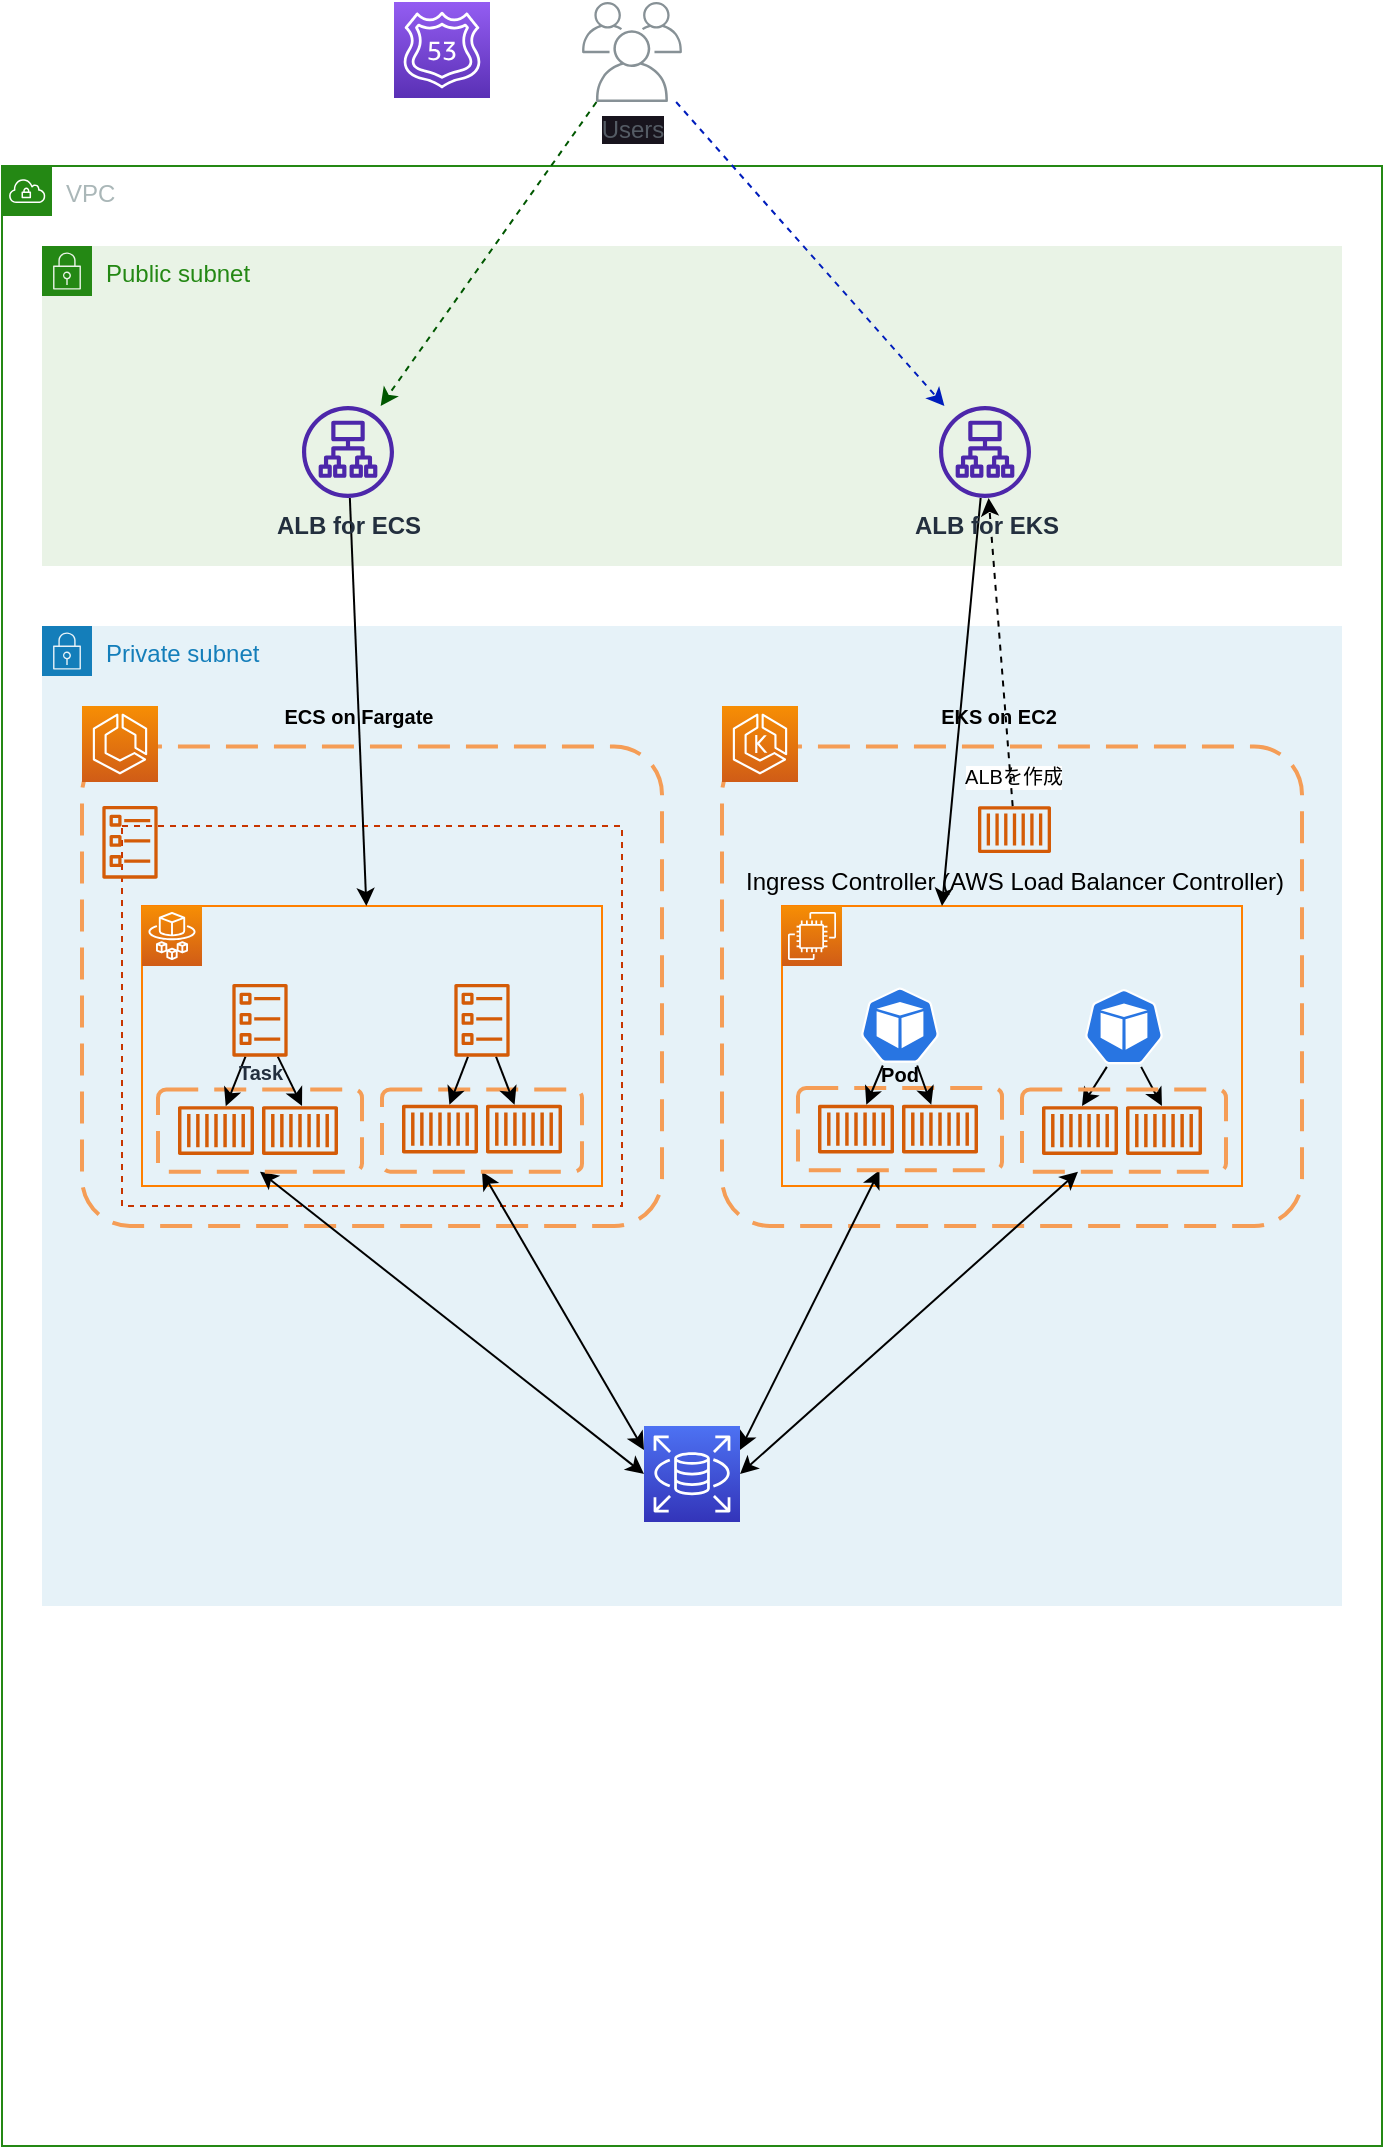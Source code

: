 <mxfile>
    <diagram id="ght9NF0nq7oATLczR1Ys" name="ページ1">
        <mxGraphModel dx="717" dy="1916" grid="1" gridSize="10" guides="1" tooltips="1" connect="1" arrows="1" fold="1" page="1" pageScale="1" pageWidth="827" pageHeight="1169" background="none" math="0" shadow="0">
            <root>
                <mxCell id="0"/>
                <mxCell id="1" parent="0"/>
                <mxCell id="3" value="VPC" style="points=[[0,0],[0.25,0],[0.5,0],[0.75,0],[1,0],[1,0.25],[1,0.5],[1,0.75],[1,1],[0.75,1],[0.5,1],[0.25,1],[0,1],[0,0.75],[0,0.5],[0,0.25]];outlineConnect=0;gradientColor=none;html=1;whiteSpace=wrap;fontSize=12;fontStyle=0;container=0;pointerEvents=0;collapsible=0;recursiveResize=0;shape=mxgraph.aws4.group;grIcon=mxgraph.aws4.group_vpc;strokeColor=#248814;fillColor=none;verticalAlign=top;align=left;spacingLeft=30;fontColor=#AAB7B8;dashed=0;" vertex="1" parent="1">
                    <mxGeometry x="40" y="-80" width="690" height="990" as="geometry"/>
                </mxCell>
                <mxCell id="48" value="" style="edgeStyle=none;orthogonalLoop=1;jettySize=auto;html=1;strokeColor=#000000;fontSize=10;fontColor=none;" edge="1" parent="1">
                    <mxGeometry width="100" relative="1" as="geometry">
                        <mxPoint x="350" y="540" as="sourcePoint"/>
                        <mxPoint x="450" y="540" as="targetPoint"/>
                        <Array as="points"/>
                    </mxGeometry>
                </mxCell>
                <mxCell id="4" value="Private subnet" style="points=[[0,0],[0.25,0],[0.5,0],[0.75,0],[1,0],[1,0.25],[1,0.5],[1,0.75],[1,1],[0.75,1],[0.5,1],[0.25,1],[0,1],[0,0.75],[0,0.5],[0,0.25]];outlineConnect=0;gradientColor=none;html=1;whiteSpace=wrap;fontSize=12;fontStyle=0;container=1;pointerEvents=0;collapsible=0;recursiveResize=0;shape=mxgraph.aws4.group;grIcon=mxgraph.aws4.group_security_group;grStroke=0;strokeColor=#147EBA;fillColor=#E6F2F8;verticalAlign=top;align=left;spacingLeft=30;fontColor=#147EBA;dashed=0;" vertex="1" parent="1">
                    <mxGeometry x="60" y="150" width="650" height="490" as="geometry"/>
                </mxCell>
                <mxCell id="6" value="" style="rounded=1;arcSize=10;dashed=1;strokeColor=#F59D56;fillColor=none;gradientColor=none;dashPattern=8 4;strokeWidth=2;" vertex="1" parent="4">
                    <mxGeometry x="20" y="60.25" width="290" height="239.75" as="geometry"/>
                </mxCell>
                <mxCell id="9" value="" style="fillColor=none;strokeColor=#C73500;verticalAlign=top;fontStyle=0;fontColor=#000000;dashed=1;" vertex="1" parent="4">
                    <mxGeometry x="40" y="100" width="250" height="190" as="geometry"/>
                </mxCell>
                <mxCell id="28" value="" style="fillColor=none;strokeColor=#FF8000;verticalAlign=top;fontStyle=0;fontColor=#000000;" vertex="1" parent="4">
                    <mxGeometry x="50" y="140" width="230" height="140" as="geometry"/>
                </mxCell>
                <mxCell id="5" value="&lt;p style=&quot;line-height: 0%;&quot;&gt;&lt;br&gt;&lt;/p&gt;" style="sketch=0;points=[[0,0,0],[0.25,0,0],[0.5,0,0],[0.75,0,0],[1,0,0],[0,1,0],[0.25,1,0],[0.5,1,0],[0.75,1,0],[1,1,0],[0,0.25,0],[0,0.5,0],[0,0.75,0],[1,0.25,0],[1,0.5,0],[1,0.75,0]];outlineConnect=0;fontColor=#232F3E;gradientColor=#F78E04;gradientDirection=north;fillColor=#D05C17;strokeColor=#ffffff;dashed=0;verticalLabelPosition=bottom;verticalAlign=top;align=center;html=1;fontSize=12;fontStyle=0;aspect=fixed;shape=mxgraph.aws4.resourceIcon;resIcon=mxgraph.aws4.ecs;" vertex="1" parent="4">
                    <mxGeometry x="20" y="40" width="38" height="38" as="geometry"/>
                </mxCell>
                <mxCell id="10" value="" style="sketch=0;outlineConnect=0;fontColor=#232F3E;gradientColor=none;fillColor=#D45B07;strokeColor=none;dashed=0;verticalLabelPosition=bottom;verticalAlign=top;align=center;html=1;fontSize=12;fontStyle=0;aspect=fixed;pointerEvents=1;shape=mxgraph.aws4.ecs_task;" vertex="1" parent="4">
                    <mxGeometry x="30" y="90" width="28" height="36.32" as="geometry"/>
                </mxCell>
                <mxCell id="21" value="" style="sketch=0;outlineConnect=0;fontColor=#232F3E;gradientColor=none;fillColor=#D45B07;strokeColor=none;dashed=0;verticalLabelPosition=bottom;verticalAlign=top;align=center;html=1;fontSize=12;fontStyle=0;aspect=fixed;pointerEvents=1;shape=mxgraph.aws4.container_1;" vertex="1" parent="4">
                    <mxGeometry x="110" y="240" width="38" height="24.54" as="geometry"/>
                </mxCell>
                <mxCell id="70" style="edgeStyle=none;html=1;exitX=0.5;exitY=1;exitDx=0;exitDy=0;entryX=0;entryY=0.5;entryDx=0;entryDy=0;entryPerimeter=0;strokeColor=#000000;fontSize=10;fontColor=#000000;startArrow=classic;startFill=1;" edge="1" parent="4" source="22" target="69">
                    <mxGeometry relative="1" as="geometry"/>
                </mxCell>
                <mxCell id="22" value="" style="rounded=1;arcSize=10;dashed=1;strokeColor=#F59D56;fillColor=none;gradientColor=none;dashPattern=8 4;strokeWidth=2;" vertex="1" parent="4">
                    <mxGeometry x="58" y="231.7" width="102" height="41.14" as="geometry"/>
                </mxCell>
                <mxCell id="71" style="edgeStyle=none;html=1;exitX=0.5;exitY=1;exitDx=0;exitDy=0;entryX=0;entryY=0.25;entryDx=0;entryDy=0;entryPerimeter=0;strokeColor=#000000;fontSize=10;fontColor=#000000;startArrow=classic;startFill=1;" edge="1" parent="4" source="23" target="69">
                    <mxGeometry relative="1" as="geometry"/>
                </mxCell>
                <mxCell id="23" value="" style="rounded=1;arcSize=10;dashed=1;strokeColor=#F59D56;fillColor=none;gradientColor=none;dashPattern=8 4;strokeWidth=2;" vertex="1" parent="4">
                    <mxGeometry x="170" y="231.7" width="100" height="41.14" as="geometry"/>
                </mxCell>
                <mxCell id="24" value="" style="sketch=0;outlineConnect=0;fontColor=#232F3E;gradientColor=none;fillColor=#D45B07;strokeColor=none;dashed=0;verticalLabelPosition=bottom;verticalAlign=top;align=center;html=1;fontSize=12;fontStyle=0;aspect=fixed;pointerEvents=1;shape=mxgraph.aws4.container_1;" vertex="1" parent="4">
                    <mxGeometry x="180" y="239.3" width="38" height="24.54" as="geometry"/>
                </mxCell>
                <mxCell id="25" value="" style="sketch=0;outlineConnect=0;fontColor=#232F3E;gradientColor=none;fillColor=#D45B07;strokeColor=none;dashed=0;verticalLabelPosition=bottom;verticalAlign=top;align=center;html=1;fontSize=12;fontStyle=0;aspect=fixed;pointerEvents=1;shape=mxgraph.aws4.container_1;" vertex="1" parent="4">
                    <mxGeometry x="222" y="239.3" width="38" height="24.54" as="geometry"/>
                </mxCell>
                <mxCell id="27" value="" style="sketch=0;points=[[0,0,0],[0.25,0,0],[0.5,0,0],[0.75,0,0],[1,0,0],[0,1,0],[0.25,1,0],[0.5,1,0],[0.75,1,0],[1,1,0],[0,0.25,0],[0,0.5,0],[0,0.75,0],[1,0.25,0],[1,0.5,0],[1,0.75,0]];outlineConnect=0;fontColor=#232F3E;gradientColor=#F78E04;gradientDirection=north;fillColor=#D05C17;strokeColor=#ffffff;dashed=0;verticalLabelPosition=bottom;verticalAlign=top;align=center;html=1;fontSize=12;fontStyle=0;aspect=fixed;shape=mxgraph.aws4.resourceIcon;resIcon=mxgraph.aws4.fargate;" vertex="1" parent="4">
                    <mxGeometry x="50" y="140" width="30" height="30" as="geometry"/>
                </mxCell>
                <mxCell id="19" value="" style="sketch=0;outlineConnect=0;fontColor=#232F3E;gradientColor=none;fillColor=#D45B07;strokeColor=none;dashed=0;verticalLabelPosition=bottom;verticalAlign=top;align=center;html=1;fontSize=12;fontStyle=0;aspect=fixed;pointerEvents=1;shape=mxgraph.aws4.container_1;" vertex="1" parent="4">
                    <mxGeometry x="68" y="240" width="38" height="24.54" as="geometry"/>
                </mxCell>
                <mxCell id="32" style="edgeStyle=none;html=1;strokeColor=#000000;" edge="1" parent="4" source="30" target="19">
                    <mxGeometry relative="1" as="geometry"/>
                </mxCell>
                <mxCell id="33" style="edgeStyle=none;html=1;entryX=0.706;entryY=0.202;entryDx=0;entryDy=0;entryPerimeter=0;strokeColor=#000000;" edge="1" parent="4" source="30" target="22">
                    <mxGeometry relative="1" as="geometry"/>
                </mxCell>
                <mxCell id="30" value="&lt;div style=&quot;line-height: 20%;&quot;&gt;&lt;b style=&quot;background-color: initial;&quot;&gt;&lt;font style=&quot;font-size: 10px;&quot;&gt;Task&lt;/font&gt;&lt;/b&gt;&lt;/div&gt;" style="sketch=0;outlineConnect=0;fontColor=#232F3E;gradientColor=none;fillColor=#D45B07;strokeColor=none;dashed=0;verticalLabelPosition=bottom;verticalAlign=top;align=center;html=1;fontSize=12;fontStyle=0;aspect=fixed;pointerEvents=1;shape=mxgraph.aws4.ecs_task;" vertex="1" parent="4">
                    <mxGeometry x="95" y="179" width="28" height="36.32" as="geometry"/>
                </mxCell>
                <mxCell id="34" style="edgeStyle=none;html=1;strokeColor=#000000;" edge="1" parent="4" source="31" target="24">
                    <mxGeometry relative="1" as="geometry"/>
                </mxCell>
                <mxCell id="35" style="edgeStyle=none;html=1;strokeColor=#000000;" edge="1" parent="4" source="31" target="25">
                    <mxGeometry relative="1" as="geometry"/>
                </mxCell>
                <mxCell id="31" value="" style="sketch=0;outlineConnect=0;fontColor=#232F3E;gradientColor=none;fillColor=#D45B07;strokeColor=none;dashed=0;verticalLabelPosition=bottom;verticalAlign=top;align=center;html=1;fontSize=12;fontStyle=0;aspect=fixed;pointerEvents=1;shape=mxgraph.aws4.ecs_task;" vertex="1" parent="4">
                    <mxGeometry x="206" y="179" width="28" height="36.32" as="geometry"/>
                </mxCell>
                <mxCell id="36" value="" style="rounded=1;arcSize=10;dashed=1;strokeColor=#F59D56;fillColor=none;gradientColor=none;dashPattern=8 4;strokeWidth=2;" vertex="1" parent="4">
                    <mxGeometry x="340" y="60.25" width="290" height="239.75" as="geometry"/>
                </mxCell>
                <mxCell id="26" value="" style="sketch=0;points=[[0,0,0],[0.25,0,0],[0.5,0,0],[0.75,0,0],[1,0,0],[0,1,0],[0.25,1,0],[0.5,1,0],[0.75,1,0],[1,1,0],[0,0.25,0],[0,0.5,0],[0,0.75,0],[1,0.25,0],[1,0.5,0],[1,0.75,0]];outlineConnect=0;fontColor=#232F3E;gradientColor=#F78E04;gradientDirection=north;fillColor=#D05C17;strokeColor=#ffffff;dashed=0;verticalLabelPosition=bottom;verticalAlign=top;align=center;html=1;fontSize=12;fontStyle=0;aspect=fixed;shape=mxgraph.aws4.resourceIcon;resIcon=mxgraph.aws4.eks;" vertex="1" parent="4">
                    <mxGeometry x="340" y="40" width="38" height="38" as="geometry"/>
                </mxCell>
                <mxCell id="38" value="" style="fillColor=none;strokeColor=#FF8000;verticalAlign=top;fontStyle=0;fontColor=#000000;" vertex="1" parent="4">
                    <mxGeometry x="370" y="140" width="230" height="140" as="geometry"/>
                </mxCell>
                <mxCell id="72" style="edgeStyle=none;html=1;entryX=1;entryY=0.25;entryDx=0;entryDy=0;entryPerimeter=0;strokeColor=#000000;fontSize=10;fontColor=#000000;startArrow=classic;startFill=1;" edge="1" parent="4" source="40" target="69">
                    <mxGeometry relative="1" as="geometry"/>
                </mxCell>
                <mxCell id="40" value="" style="rounded=1;arcSize=10;dashed=1;strokeColor=#F59D56;fillColor=none;gradientColor=none;dashPattern=8 4;strokeWidth=2;" vertex="1" parent="4">
                    <mxGeometry x="378" y="231" width="102" height="41.14" as="geometry"/>
                </mxCell>
                <mxCell id="41" value="" style="sketch=0;outlineConnect=0;fontColor=#232F3E;gradientColor=none;fillColor=#D45B07;strokeColor=none;dashed=0;verticalLabelPosition=bottom;verticalAlign=top;align=center;html=1;fontSize=12;fontStyle=0;aspect=fixed;pointerEvents=1;shape=mxgraph.aws4.container_1;" vertex="1" parent="4">
                    <mxGeometry x="388" y="239.3" width="38" height="24.54" as="geometry"/>
                </mxCell>
                <mxCell id="42" value="" style="sketch=0;outlineConnect=0;fontColor=#232F3E;gradientColor=none;fillColor=#D45B07;strokeColor=none;dashed=0;verticalLabelPosition=bottom;verticalAlign=top;align=center;html=1;fontSize=12;fontStyle=0;aspect=fixed;pointerEvents=1;shape=mxgraph.aws4.container_1;" vertex="1" parent="4">
                    <mxGeometry x="430" y="239.3" width="38" height="24.54" as="geometry"/>
                </mxCell>
                <mxCell id="45" style="edgeStyle=none;html=1;exitX=0.28;exitY=0.99;exitDx=0;exitDy=0;exitPerimeter=0;strokeColor=#000000;fontSize=10;" edge="1" parent="4" source="39" target="41">
                    <mxGeometry relative="1" as="geometry"/>
                </mxCell>
                <mxCell id="46" style="edgeStyle=none;html=1;exitX=0.72;exitY=0.99;exitDx=0;exitDy=0;exitPerimeter=0;strokeColor=#000000;fontSize=10;" edge="1" parent="4" source="39" target="42">
                    <mxGeometry relative="1" as="geometry"/>
                </mxCell>
                <mxCell id="39" value="&lt;p style=&quot;line-height: 0%;&quot;&gt;&lt;br&gt;&lt;/p&gt;" style="sketch=0;html=1;dashed=0;whitespace=wrap;fillColor=#2875E2;strokeColor=#ffffff;points=[[0.005,0.63,0],[0.1,0.2,0],[0.9,0.2,0],[0.5,0,0],[0.995,0.63,0],[0.72,0.99,0],[0.5,1,0],[0.28,0.99,0]];verticalLabelPosition=bottom;align=center;verticalAlign=top;shape=mxgraph.kubernetes.icon;prIcon=pod;fontSize=10;" vertex="1" parent="4">
                    <mxGeometry x="409.5" y="179" width="39" height="41.16" as="geometry"/>
                </mxCell>
                <mxCell id="49" value="&lt;b&gt;Pod&lt;/b&gt;" style="text;html=1;strokeColor=none;fillColor=none;align=center;verticalAlign=middle;whiteSpace=wrap;rounded=0;fontSize=10;fontColor=#000000;" vertex="1" parent="4">
                    <mxGeometry x="398" y="209.3" width="62" height="30" as="geometry"/>
                </mxCell>
                <mxCell id="50" value="" style="sketch=0;points=[[0,0,0],[0.25,0,0],[0.5,0,0],[0.75,0,0],[1,0,0],[0,1,0],[0.25,1,0],[0.5,1,0],[0.75,1,0],[1,1,0],[0,0.25,0],[0,0.5,0],[0,0.75,0],[1,0.25,0],[1,0.5,0],[1,0.75,0]];outlineConnect=0;fontColor=#232F3E;gradientColor=#F78E04;gradientDirection=north;fillColor=#D05C17;strokeColor=#ffffff;dashed=0;verticalLabelPosition=bottom;verticalAlign=top;align=center;html=1;fontSize=12;fontStyle=0;aspect=fixed;shape=mxgraph.aws4.resourceIcon;resIcon=mxgraph.aws4.ec2;" vertex="1" parent="4">
                    <mxGeometry x="370" y="140" width="30" height="30" as="geometry"/>
                </mxCell>
                <mxCell id="51" value="" style="sketch=0;outlineConnect=0;fontColor=#232F3E;gradientColor=none;fillColor=#D45B07;strokeColor=none;dashed=0;verticalLabelPosition=bottom;verticalAlign=top;align=center;html=1;fontSize=12;fontStyle=0;aspect=fixed;pointerEvents=1;shape=mxgraph.aws4.container_1;" vertex="1" parent="4">
                    <mxGeometry x="500" y="240" width="38" height="24.54" as="geometry"/>
                </mxCell>
                <mxCell id="52" value="" style="sketch=0;outlineConnect=0;fontColor=#232F3E;gradientColor=none;fillColor=#D45B07;strokeColor=none;dashed=0;verticalLabelPosition=bottom;verticalAlign=top;align=center;html=1;fontSize=12;fontStyle=0;aspect=fixed;pointerEvents=1;shape=mxgraph.aws4.container_1;" vertex="1" parent="4">
                    <mxGeometry x="542" y="240" width="38" height="24.54" as="geometry"/>
                </mxCell>
                <mxCell id="55" style="edgeStyle=none;html=1;exitX=0.28;exitY=0.99;exitDx=0;exitDy=0;exitPerimeter=0;entryX=0.294;entryY=0.202;entryDx=0;entryDy=0;entryPerimeter=0;strokeColor=#000000;fontSize=10;fontColor=#000000;" edge="1" parent="4" source="53" target="54">
                    <mxGeometry relative="1" as="geometry"/>
                </mxCell>
                <mxCell id="56" style="edgeStyle=none;html=1;exitX=0.72;exitY=0.99;exitDx=0;exitDy=0;exitPerimeter=0;entryX=0.686;entryY=0.202;entryDx=0;entryDy=0;entryPerimeter=0;strokeColor=#000000;fontSize=10;fontColor=#000000;" edge="1" parent="4" source="53" target="54">
                    <mxGeometry relative="1" as="geometry"/>
                </mxCell>
                <mxCell id="53" value="&lt;p style=&quot;line-height: 0%;&quot;&gt;&lt;br&gt;&lt;/p&gt;" style="sketch=0;html=1;dashed=0;whitespace=wrap;fillColor=#2875E2;strokeColor=#ffffff;points=[[0.005,0.63,0],[0.1,0.2,0],[0.9,0.2,0],[0.5,0,0],[0.995,0.63,0],[0.72,0.99,0],[0.5,1,0],[0.28,0.99,0]];verticalLabelPosition=bottom;align=center;verticalAlign=top;shape=mxgraph.kubernetes.icon;prIcon=pod;fontSize=10;" vertex="1" parent="4">
                    <mxGeometry x="521.5" y="179.7" width="39" height="41.16" as="geometry"/>
                </mxCell>
                <mxCell id="73" style="edgeStyle=none;html=1;entryX=1;entryY=0.5;entryDx=0;entryDy=0;entryPerimeter=0;strokeColor=#000000;fontSize=10;fontColor=#000000;startArrow=classic;startFill=1;" edge="1" parent="4" source="54" target="69">
                    <mxGeometry relative="1" as="geometry"/>
                </mxCell>
                <mxCell id="54" value="" style="rounded=1;arcSize=10;dashed=1;strokeColor=#F59D56;fillColor=none;gradientColor=none;dashPattern=8 4;strokeWidth=2;" vertex="1" parent="4">
                    <mxGeometry x="490" y="231.7" width="102" height="41.14" as="geometry"/>
                </mxCell>
                <mxCell id="57" value="&lt;b&gt;ECS on Fargate&lt;/b&gt;" style="text;html=1;strokeColor=none;fillColor=none;align=center;verticalAlign=middle;whiteSpace=wrap;rounded=0;fontSize=10;fontColor=#000000;" vertex="1" parent="4">
                    <mxGeometry x="110" y="30.25" width="97" height="30" as="geometry"/>
                </mxCell>
                <mxCell id="58" value="&lt;b&gt;EKS on EC2&lt;/b&gt;" style="text;html=1;strokeColor=none;fillColor=none;align=center;verticalAlign=middle;whiteSpace=wrap;rounded=0;fontSize=10;fontColor=#000000;" vertex="1" parent="4">
                    <mxGeometry x="430" y="30.25" width="97" height="30" as="geometry"/>
                </mxCell>
                <mxCell id="61" value="&lt;font color=&quot;#000000&quot;&gt;Ingress Controller (AWS Load Balancer Controller)&lt;/font&gt;" style="sketch=0;outlineConnect=0;fontColor=#232F3E;gradientColor=none;fillColor=#D45B07;strokeColor=none;dashed=0;verticalLabelPosition=bottom;verticalAlign=top;align=center;html=1;fontSize=12;fontStyle=0;aspect=fixed;pointerEvents=1;shape=mxgraph.aws4.container_1;" vertex="1" parent="4">
                    <mxGeometry x="468" y="90" width="36.5" height="23.57" as="geometry"/>
                </mxCell>
                <mxCell id="68" value="ALBを作成" style="text;html=1;strokeColor=none;fillColor=none;align=center;verticalAlign=middle;whiteSpace=wrap;rounded=0;labelBackgroundColor=#FFFFFF;fontSize=10;fontColor=#000000;" vertex="1" parent="4">
                    <mxGeometry x="456.25" y="60.25" width="60" height="30" as="geometry"/>
                </mxCell>
                <mxCell id="69" value="" style="sketch=0;points=[[0,0,0],[0.25,0,0],[0.5,0,0],[0.75,0,0],[1,0,0],[0,1,0],[0.25,1,0],[0.5,1,0],[0.75,1,0],[1,1,0],[0,0.25,0],[0,0.5,0],[0,0.75,0],[1,0.25,0],[1,0.5,0],[1,0.75,0]];outlineConnect=0;fontColor=#232F3E;gradientColor=#4D72F3;gradientDirection=north;fillColor=#3334B9;strokeColor=#ffffff;dashed=0;verticalLabelPosition=bottom;verticalAlign=top;align=center;html=1;fontSize=12;fontStyle=0;aspect=fixed;shape=mxgraph.aws4.resourceIcon;resIcon=mxgraph.aws4.rds;labelBackgroundColor=#FFFFFF;" vertex="1" parent="4">
                    <mxGeometry x="301" y="400" width="48" height="48" as="geometry"/>
                </mxCell>
                <mxCell id="59" value="Public subnet" style="points=[[0,0],[0.25,0],[0.5,0],[0.75,0],[1,0],[1,0.25],[1,0.5],[1,0.75],[1,1],[0.75,1],[0.5,1],[0.25,1],[0,1],[0,0.75],[0,0.5],[0,0.25]];outlineConnect=0;gradientColor=none;html=1;whiteSpace=wrap;fontSize=12;fontStyle=0;container=0;pointerEvents=0;collapsible=0;recursiveResize=0;shape=mxgraph.aws4.group;grIcon=mxgraph.aws4.group_security_group;grStroke=0;strokeColor=#248814;fillColor=#E9F3E6;verticalAlign=top;align=left;spacingLeft=30;fontColor=#248814;dashed=0;" vertex="1" parent="1">
                    <mxGeometry x="60" y="-40" width="650" height="160" as="geometry"/>
                </mxCell>
                <mxCell id="65" style="edgeStyle=none;html=1;strokeColor=#000000;fontSize=10;fontColor=#000000;dashed=1;" edge="1" parent="1" source="61" target="62">
                    <mxGeometry relative="1" as="geometry"/>
                </mxCell>
                <mxCell id="76" style="edgeStyle=none;html=1;strokeColor=#005700;fontSize=10;fontColor=#000000;startArrow=none;startFill=0;endArrow=classic;endFill=1;dashed=1;fillColor=#008a00;" edge="1" parent="1" source="80" target="60">
                    <mxGeometry relative="1" as="geometry"/>
                </mxCell>
                <mxCell id="77" style="edgeStyle=none;html=1;strokeColor=#001DBC;fontSize=10;fontColor=#000000;startArrow=none;startFill=0;endArrow=classic;endFill=1;dashed=1;fillColor=#0050ef;" edge="1" parent="1" source="80" target="62">
                    <mxGeometry relative="1" as="geometry"/>
                </mxCell>
                <mxCell id="2" value="" style="sketch=0;points=[[0,0,0],[0.25,0,0],[0.5,0,0],[0.75,0,0],[1,0,0],[0,1,0],[0.25,1,0],[0.5,1,0],[0.75,1,0],[1,1,0],[0,0.25,0],[0,0.5,0],[0,0.75,0],[1,0.25,0],[1,0.5,0],[1,0.75,0]];outlineConnect=0;fontColor=#232F3E;gradientColor=#945DF2;gradientDirection=north;fillColor=#5A30B5;strokeColor=#ffffff;dashed=0;verticalLabelPosition=bottom;verticalAlign=top;align=center;html=1;fontSize=12;fontStyle=0;aspect=fixed;shape=mxgraph.aws4.resourceIcon;resIcon=mxgraph.aws4.route_53;" vertex="1" parent="1">
                    <mxGeometry x="236" y="-162" width="48" height="48" as="geometry"/>
                </mxCell>
                <mxCell id="78" style="edgeStyle=none;html=1;strokeColor=#000000;fontSize=10;fontColor=#000000;startArrow=none;startFill=0;endArrow=classic;endFill=1;" edge="1" parent="1" source="60" target="28">
                    <mxGeometry relative="1" as="geometry"/>
                </mxCell>
                <mxCell id="60" value="&lt;b&gt;ALB for ECS&lt;/b&gt;" style="sketch=0;outlineConnect=0;fontColor=#232F3E;gradientColor=none;fillColor=#4D27AA;strokeColor=none;dashed=0;verticalLabelPosition=bottom;verticalAlign=top;align=center;html=1;fontSize=12;fontStyle=0;aspect=fixed;pointerEvents=1;shape=mxgraph.aws4.application_load_balancer;" vertex="1" parent="1">
                    <mxGeometry x="190" y="40" width="46" height="46" as="geometry"/>
                </mxCell>
                <mxCell id="79" style="edgeStyle=none;html=1;strokeColor=#000000;fontSize=10;fontColor=#000000;startArrow=none;startFill=0;endArrow=classic;endFill=1;" edge="1" parent="1" source="62">
                    <mxGeometry relative="1" as="geometry">
                        <mxPoint x="510" y="290" as="targetPoint"/>
                    </mxGeometry>
                </mxCell>
                <mxCell id="62" value="&lt;b&gt;ALB for EKS&lt;/b&gt;" style="sketch=0;outlineConnect=0;fontColor=#232F3E;gradientColor=none;fillColor=#4D27AA;strokeColor=none;dashed=0;verticalLabelPosition=bottom;verticalAlign=top;align=center;html=1;fontSize=12;fontStyle=0;aspect=fixed;pointerEvents=1;shape=mxgraph.aws4.application_load_balancer;" vertex="1" parent="1">
                    <mxGeometry x="508.5" y="40" width="46" height="46" as="geometry"/>
                </mxCell>
                <mxCell id="80" value="Users" style="sketch=0;outlineConnect=0;gradientColor=none;fontColor=#545B64;strokeColor=none;fillColor=#879196;dashed=0;verticalLabelPosition=bottom;verticalAlign=top;align=center;html=1;fontSize=12;fontStyle=0;aspect=fixed;shape=mxgraph.aws4.illustration_users;pointerEvents=1;labelBackgroundColor=#18141D;" vertex="1" parent="1">
                    <mxGeometry x="330" y="-162" width="50" height="50" as="geometry"/>
                </mxCell>
            </root>
        </mxGraphModel>
    </diagram>
</mxfile>